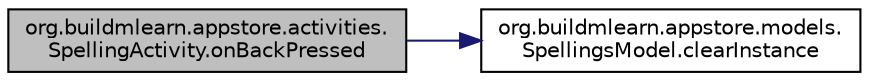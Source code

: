 digraph "org.buildmlearn.appstore.activities.SpellingActivity.onBackPressed"
{
 // INTERACTIVE_SVG=YES
  bgcolor="transparent";
  edge [fontname="Helvetica",fontsize="10",labelfontname="Helvetica",labelfontsize="10"];
  node [fontname="Helvetica",fontsize="10",shape=record];
  rankdir="LR";
  Node1 [label="org.buildmlearn.appstore.activities.\lSpellingActivity.onBackPressed",height=0.2,width=0.4,color="black", fillcolor="grey75", style="filled", fontcolor="black"];
  Node1 -> Node2 [color="midnightblue",fontsize="10",style="solid",fontname="Helvetica"];
  Node2 [label="org.buildmlearn.appstore.models.\lSpellingsModel.clearInstance",height=0.2,width=0.4,color="black",URL="$d9/d29/classorg_1_1buildmlearn_1_1appstore_1_1models_1_1_spellings_model.html#a06d230ff2d47cae76428c11f75250d2d"];
}
